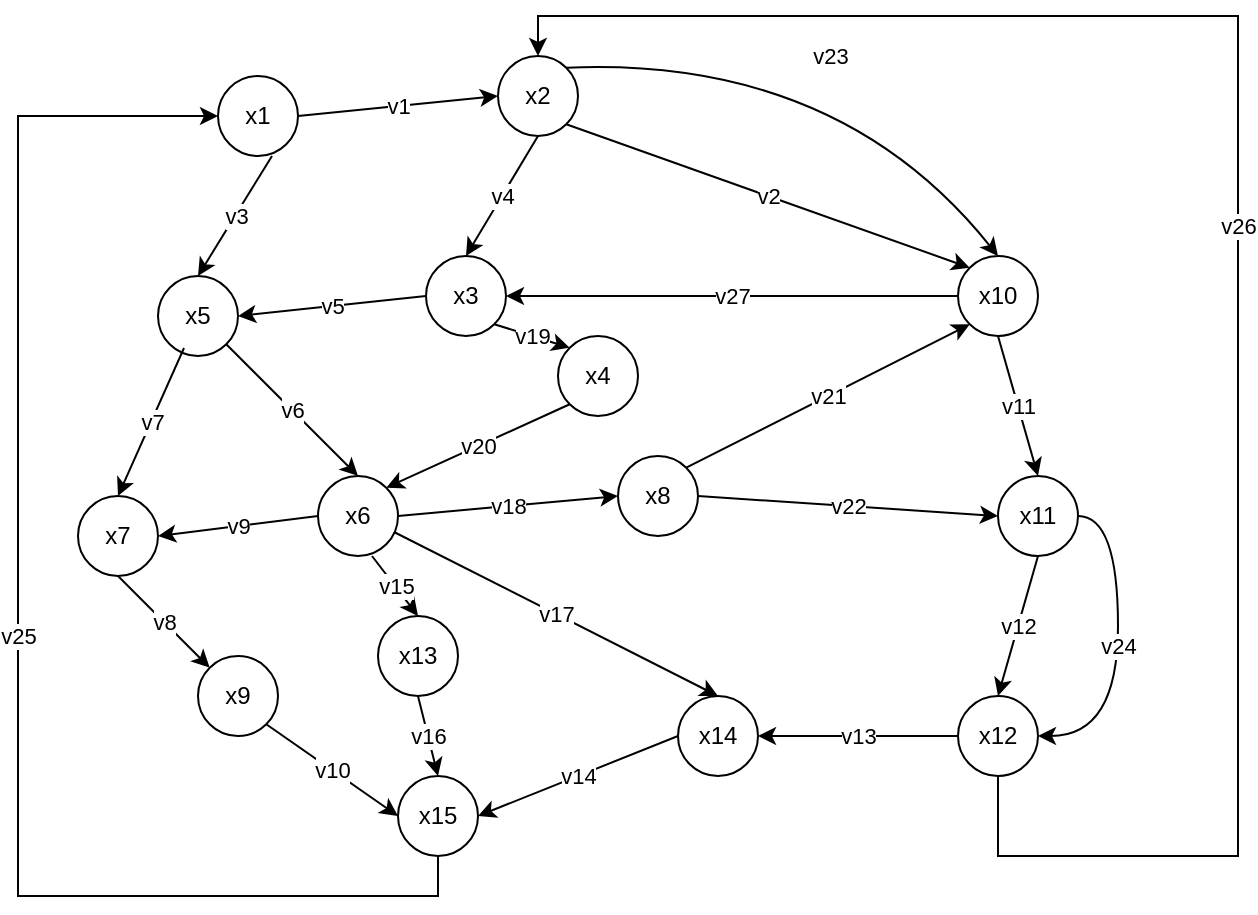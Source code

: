 <mxfile version="24.9.0">
  <diagram name="Страница — 1" id="AL9f2triFHX439vPIHJy">
    <mxGraphModel dx="1180" dy="746" grid="1" gridSize="10" guides="1" tooltips="1" connect="1" arrows="1" fold="1" page="1" pageScale="1" pageWidth="827" pageHeight="1169" math="0" shadow="0">
      <root>
        <mxCell id="0" />
        <mxCell id="1" parent="0" />
        <mxCell id="yVyBqC-tPB4_G3ObJPOv-1" value="x1" style="ellipse;whiteSpace=wrap;html=1;aspect=fixed;" vertex="1" parent="1">
          <mxGeometry x="290" y="110" width="40" height="40" as="geometry" />
        </mxCell>
        <mxCell id="yVyBqC-tPB4_G3ObJPOv-2" value="x2" style="ellipse;whiteSpace=wrap;html=1;aspect=fixed;" vertex="1" parent="1">
          <mxGeometry x="430" y="100" width="40" height="40" as="geometry" />
        </mxCell>
        <mxCell id="yVyBqC-tPB4_G3ObJPOv-3" value="x10" style="ellipse;whiteSpace=wrap;html=1;aspect=fixed;" vertex="1" parent="1">
          <mxGeometry x="660" y="200" width="40" height="40" as="geometry" />
        </mxCell>
        <mxCell id="yVyBqC-tPB4_G3ObJPOv-4" value="x4" style="ellipse;whiteSpace=wrap;html=1;aspect=fixed;" vertex="1" parent="1">
          <mxGeometry x="460" y="240" width="40" height="40" as="geometry" />
        </mxCell>
        <mxCell id="yVyBqC-tPB4_G3ObJPOv-5" value="x3" style="ellipse;whiteSpace=wrap;html=1;aspect=fixed;" vertex="1" parent="1">
          <mxGeometry x="394" y="200" width="40" height="40" as="geometry" />
        </mxCell>
        <mxCell id="yVyBqC-tPB4_G3ObJPOv-6" value="x5" style="ellipse;whiteSpace=wrap;html=1;aspect=fixed;" vertex="1" parent="1">
          <mxGeometry x="260" y="210" width="40" height="40" as="geometry" />
        </mxCell>
        <mxCell id="yVyBqC-tPB4_G3ObJPOv-7" value="x7" style="ellipse;whiteSpace=wrap;html=1;aspect=fixed;" vertex="1" parent="1">
          <mxGeometry x="220" y="320" width="40" height="40" as="geometry" />
        </mxCell>
        <mxCell id="yVyBqC-tPB4_G3ObJPOv-8" value="x6" style="ellipse;whiteSpace=wrap;html=1;aspect=fixed;" vertex="1" parent="1">
          <mxGeometry x="340" y="310" width="40" height="40" as="geometry" />
        </mxCell>
        <mxCell id="yVyBqC-tPB4_G3ObJPOv-9" value="x8" style="ellipse;whiteSpace=wrap;html=1;aspect=fixed;" vertex="1" parent="1">
          <mxGeometry x="490" y="300" width="40" height="40" as="geometry" />
        </mxCell>
        <mxCell id="yVyBqC-tPB4_G3ObJPOv-42" value="v24" style="edgeStyle=orthogonalEdgeStyle;rounded=0;orthogonalLoop=1;jettySize=auto;html=1;entryX=1;entryY=0.5;entryDx=0;entryDy=0;curved=1;" edge="1" parent="1" source="yVyBqC-tPB4_G3ObJPOv-10" target="yVyBqC-tPB4_G3ObJPOv-11">
          <mxGeometry relative="1" as="geometry">
            <Array as="points">
              <mxPoint x="740" y="330" />
              <mxPoint x="740" y="440" />
            </Array>
          </mxGeometry>
        </mxCell>
        <mxCell id="yVyBqC-tPB4_G3ObJPOv-10" value="x11" style="ellipse;whiteSpace=wrap;html=1;aspect=fixed;" vertex="1" parent="1">
          <mxGeometry x="680" y="310" width="40" height="40" as="geometry" />
        </mxCell>
        <mxCell id="yVyBqC-tPB4_G3ObJPOv-43" value="v26" style="edgeStyle=orthogonalEdgeStyle;rounded=0;orthogonalLoop=1;jettySize=auto;html=1;entryX=0.5;entryY=0;entryDx=0;entryDy=0;" edge="1" parent="1" source="yVyBqC-tPB4_G3ObJPOv-11" target="yVyBqC-tPB4_G3ObJPOv-2">
          <mxGeometry relative="1" as="geometry">
            <Array as="points">
              <mxPoint x="680" y="500" />
              <mxPoint x="800" y="500" />
              <mxPoint x="800" y="80" />
              <mxPoint x="450" y="80" />
            </Array>
          </mxGeometry>
        </mxCell>
        <mxCell id="yVyBqC-tPB4_G3ObJPOv-11" value="x12" style="ellipse;whiteSpace=wrap;html=1;aspect=fixed;" vertex="1" parent="1">
          <mxGeometry x="660" y="420" width="40" height="40" as="geometry" />
        </mxCell>
        <mxCell id="yVyBqC-tPB4_G3ObJPOv-12" value="x14" style="ellipse;whiteSpace=wrap;html=1;aspect=fixed;" vertex="1" parent="1">
          <mxGeometry x="520" y="420" width="40" height="40" as="geometry" />
        </mxCell>
        <mxCell id="yVyBqC-tPB4_G3ObJPOv-40" value="v25" style="edgeStyle=orthogonalEdgeStyle;rounded=0;orthogonalLoop=1;jettySize=auto;html=1;entryX=0;entryY=0.5;entryDx=0;entryDy=0;" edge="1" parent="1" source="yVyBqC-tPB4_G3ObJPOv-13" target="yVyBqC-tPB4_G3ObJPOv-1">
          <mxGeometry relative="1" as="geometry">
            <Array as="points">
              <mxPoint x="400" y="520" />
              <mxPoint x="190" y="520" />
              <mxPoint x="190" y="130" />
            </Array>
          </mxGeometry>
        </mxCell>
        <mxCell id="yVyBqC-tPB4_G3ObJPOv-13" value="x15" style="ellipse;whiteSpace=wrap;html=1;aspect=fixed;" vertex="1" parent="1">
          <mxGeometry x="380" y="460" width="40" height="40" as="geometry" />
        </mxCell>
        <mxCell id="yVyBqC-tPB4_G3ObJPOv-14" value="x13" style="ellipse;whiteSpace=wrap;html=1;aspect=fixed;" vertex="1" parent="1">
          <mxGeometry x="370" y="380" width="40" height="40" as="geometry" />
        </mxCell>
        <mxCell id="yVyBqC-tPB4_G3ObJPOv-15" value="x9" style="ellipse;whiteSpace=wrap;html=1;aspect=fixed;" vertex="1" parent="1">
          <mxGeometry x="280" y="400" width="40" height="40" as="geometry" />
        </mxCell>
        <mxCell id="yVyBqC-tPB4_G3ObJPOv-16" value="v1" style="endArrow=classic;html=1;rounded=0;exitX=1;exitY=0.5;exitDx=0;exitDy=0;entryX=0;entryY=0.5;entryDx=0;entryDy=0;" edge="1" parent="1" source="yVyBqC-tPB4_G3ObJPOv-1" target="yVyBqC-tPB4_G3ObJPOv-2">
          <mxGeometry width="50" height="50" relative="1" as="geometry">
            <mxPoint x="390" y="410" as="sourcePoint" />
            <mxPoint x="440" y="360" as="targetPoint" />
          </mxGeometry>
        </mxCell>
        <mxCell id="yVyBqC-tPB4_G3ObJPOv-17" value="v4" style="endArrow=classic;html=1;rounded=0;entryX=0.5;entryY=0;entryDx=0;entryDy=0;exitX=0.5;exitY=1;exitDx=0;exitDy=0;" edge="1" parent="1" source="yVyBqC-tPB4_G3ObJPOv-2" target="yVyBqC-tPB4_G3ObJPOv-5">
          <mxGeometry width="50" height="50" relative="1" as="geometry">
            <mxPoint x="390" y="410" as="sourcePoint" />
            <mxPoint x="440" y="360" as="targetPoint" />
          </mxGeometry>
        </mxCell>
        <mxCell id="yVyBqC-tPB4_G3ObJPOv-18" value="v2" style="endArrow=classic;html=1;rounded=0;exitX=1;exitY=1;exitDx=0;exitDy=0;entryX=0;entryY=0;entryDx=0;entryDy=0;" edge="1" parent="1" source="yVyBqC-tPB4_G3ObJPOv-2" target="yVyBqC-tPB4_G3ObJPOv-3">
          <mxGeometry width="50" height="50" relative="1" as="geometry">
            <mxPoint x="390" y="410" as="sourcePoint" />
            <mxPoint x="440" y="360" as="targetPoint" />
          </mxGeometry>
        </mxCell>
        <mxCell id="yVyBqC-tPB4_G3ObJPOv-19" value="v23" style="endArrow=classic;html=1;rounded=0;exitX=1;exitY=0;exitDx=0;exitDy=0;entryX=0.5;entryY=0;entryDx=0;entryDy=0;curved=1;" edge="1" parent="1" source="yVyBqC-tPB4_G3ObJPOv-2" target="yVyBqC-tPB4_G3ObJPOv-3">
          <mxGeometry width="50" height="50" relative="1" as="geometry">
            <mxPoint x="390" y="410" as="sourcePoint" />
            <mxPoint x="440" y="360" as="targetPoint" />
            <Array as="points">
              <mxPoint x="600" y="100" />
            </Array>
          </mxGeometry>
        </mxCell>
        <mxCell id="yVyBqC-tPB4_G3ObJPOv-20" value="v3" style="endArrow=classic;html=1;rounded=0;exitX=0.675;exitY=1;exitDx=0;exitDy=0;exitPerimeter=0;entryX=0.5;entryY=0;entryDx=0;entryDy=0;" edge="1" parent="1" source="yVyBqC-tPB4_G3ObJPOv-1" target="yVyBqC-tPB4_G3ObJPOv-6">
          <mxGeometry width="50" height="50" relative="1" as="geometry">
            <mxPoint x="390" y="410" as="sourcePoint" />
            <mxPoint x="440" y="360" as="targetPoint" />
          </mxGeometry>
        </mxCell>
        <mxCell id="yVyBqC-tPB4_G3ObJPOv-21" value="v6" style="endArrow=classic;html=1;rounded=0;exitX=1;exitY=1;exitDx=0;exitDy=0;entryX=0.5;entryY=0;entryDx=0;entryDy=0;" edge="1" parent="1" source="yVyBqC-tPB4_G3ObJPOv-6" target="yVyBqC-tPB4_G3ObJPOv-8">
          <mxGeometry width="50" height="50" relative="1" as="geometry">
            <mxPoint x="390" y="410" as="sourcePoint" />
            <mxPoint x="440" y="360" as="targetPoint" />
          </mxGeometry>
        </mxCell>
        <mxCell id="yVyBqC-tPB4_G3ObJPOv-22" value="v7" style="endArrow=classic;html=1;rounded=0;exitX=0.325;exitY=0.9;exitDx=0;exitDy=0;exitPerimeter=0;entryX=0.5;entryY=0;entryDx=0;entryDy=0;" edge="1" parent="1" source="yVyBqC-tPB4_G3ObJPOv-6" target="yVyBqC-tPB4_G3ObJPOv-7">
          <mxGeometry width="50" height="50" relative="1" as="geometry">
            <mxPoint x="390" y="410" as="sourcePoint" />
            <mxPoint x="440" y="360" as="targetPoint" />
          </mxGeometry>
        </mxCell>
        <mxCell id="yVyBqC-tPB4_G3ObJPOv-23" value="v9" style="endArrow=classic;html=1;rounded=0;entryX=1;entryY=0.5;entryDx=0;entryDy=0;exitX=0;exitY=0.5;exitDx=0;exitDy=0;" edge="1" parent="1" source="yVyBqC-tPB4_G3ObJPOv-8" target="yVyBqC-tPB4_G3ObJPOv-7">
          <mxGeometry width="50" height="50" relative="1" as="geometry">
            <mxPoint x="390" y="400" as="sourcePoint" />
            <mxPoint x="440" y="350" as="targetPoint" />
          </mxGeometry>
        </mxCell>
        <mxCell id="yVyBqC-tPB4_G3ObJPOv-24" value="v8" style="endArrow=classic;html=1;rounded=0;exitX=0.5;exitY=1;exitDx=0;exitDy=0;entryX=0;entryY=0;entryDx=0;entryDy=0;" edge="1" parent="1" source="yVyBqC-tPB4_G3ObJPOv-7" target="yVyBqC-tPB4_G3ObJPOv-15">
          <mxGeometry width="50" height="50" relative="1" as="geometry">
            <mxPoint x="390" y="400" as="sourcePoint" />
            <mxPoint x="440" y="350" as="targetPoint" />
          </mxGeometry>
        </mxCell>
        <mxCell id="yVyBqC-tPB4_G3ObJPOv-25" value="v10" style="endArrow=classic;html=1;rounded=0;exitX=1;exitY=1;exitDx=0;exitDy=0;entryX=0;entryY=0.5;entryDx=0;entryDy=0;" edge="1" parent="1" source="yVyBqC-tPB4_G3ObJPOv-15" target="yVyBqC-tPB4_G3ObJPOv-13">
          <mxGeometry width="50" height="50" relative="1" as="geometry">
            <mxPoint x="390" y="400" as="sourcePoint" />
            <mxPoint x="440" y="350" as="targetPoint" />
          </mxGeometry>
        </mxCell>
        <mxCell id="yVyBqC-tPB4_G3ObJPOv-26" value="v14" style="endArrow=classic;html=1;rounded=0;exitX=0;exitY=0.5;exitDx=0;exitDy=0;entryX=1;entryY=0.5;entryDx=0;entryDy=0;" edge="1" parent="1" source="yVyBqC-tPB4_G3ObJPOv-12" target="yVyBqC-tPB4_G3ObJPOv-13">
          <mxGeometry x="0.0" width="50" height="50" relative="1" as="geometry">
            <mxPoint x="390" y="400" as="sourcePoint" />
            <mxPoint x="510" y="440" as="targetPoint" />
            <mxPoint as="offset" />
          </mxGeometry>
        </mxCell>
        <mxCell id="yVyBqC-tPB4_G3ObJPOv-27" value="v13" style="endArrow=classic;html=1;rounded=0;entryX=1;entryY=0.5;entryDx=0;entryDy=0;exitX=0;exitY=0.5;exitDx=0;exitDy=0;" edge="1" parent="1" source="yVyBqC-tPB4_G3ObJPOv-11" target="yVyBqC-tPB4_G3ObJPOv-12">
          <mxGeometry width="50" height="50" relative="1" as="geometry">
            <mxPoint x="390" y="400" as="sourcePoint" />
            <mxPoint x="440" y="350" as="targetPoint" />
          </mxGeometry>
        </mxCell>
        <mxCell id="yVyBqC-tPB4_G3ObJPOv-29" value="v17" style="endArrow=classic;html=1;rounded=0;exitX=0.95;exitY=0.7;exitDx=0;exitDy=0;exitPerimeter=0;entryX=0.5;entryY=0;entryDx=0;entryDy=0;" edge="1" parent="1" source="yVyBqC-tPB4_G3ObJPOv-8" target="yVyBqC-tPB4_G3ObJPOv-12">
          <mxGeometry width="50" height="50" relative="1" as="geometry">
            <mxPoint x="390" y="400" as="sourcePoint" />
            <mxPoint x="440" y="350" as="targetPoint" />
          </mxGeometry>
        </mxCell>
        <mxCell id="yVyBqC-tPB4_G3ObJPOv-30" value="v15" style="endArrow=classic;html=1;rounded=0;exitX=0.675;exitY=1;exitDx=0;exitDy=0;exitPerimeter=0;entryX=0.5;entryY=0;entryDx=0;entryDy=0;" edge="1" parent="1" source="yVyBqC-tPB4_G3ObJPOv-8" target="yVyBqC-tPB4_G3ObJPOv-14">
          <mxGeometry width="50" height="50" relative="1" as="geometry">
            <mxPoint x="390" y="400" as="sourcePoint" />
            <mxPoint x="440" y="350" as="targetPoint" />
          </mxGeometry>
        </mxCell>
        <mxCell id="yVyBqC-tPB4_G3ObJPOv-32" value="v16" style="endArrow=classic;html=1;rounded=0;exitX=0.5;exitY=1;exitDx=0;exitDy=0;entryX=0.5;entryY=0;entryDx=0;entryDy=0;" edge="1" parent="1" source="yVyBqC-tPB4_G3ObJPOv-14" target="yVyBqC-tPB4_G3ObJPOv-13">
          <mxGeometry width="50" height="50" relative="1" as="geometry">
            <mxPoint x="390" y="400" as="sourcePoint" />
            <mxPoint x="440" y="350" as="targetPoint" />
          </mxGeometry>
        </mxCell>
        <mxCell id="yVyBqC-tPB4_G3ObJPOv-33" value="v18" style="endArrow=classic;html=1;rounded=0;exitX=1;exitY=0.5;exitDx=0;exitDy=0;entryX=0;entryY=0.5;entryDx=0;entryDy=0;" edge="1" parent="1" source="yVyBqC-tPB4_G3ObJPOv-8" target="yVyBqC-tPB4_G3ObJPOv-9">
          <mxGeometry width="50" height="50" relative="1" as="geometry">
            <mxPoint x="390" y="400" as="sourcePoint" />
            <mxPoint x="440" y="350" as="targetPoint" />
          </mxGeometry>
        </mxCell>
        <mxCell id="yVyBqC-tPB4_G3ObJPOv-34" value="v20" style="endArrow=classic;html=1;rounded=0;entryX=1;entryY=0;entryDx=0;entryDy=0;exitX=0;exitY=1;exitDx=0;exitDy=0;" edge="1" parent="1" source="yVyBqC-tPB4_G3ObJPOv-4" target="yVyBqC-tPB4_G3ObJPOv-8">
          <mxGeometry width="50" height="50" relative="1" as="geometry">
            <mxPoint x="390" y="410" as="sourcePoint" />
            <mxPoint x="440" y="360" as="targetPoint" />
          </mxGeometry>
        </mxCell>
        <mxCell id="yVyBqC-tPB4_G3ObJPOv-35" value="v19" style="endArrow=classic;html=1;rounded=0;entryX=0;entryY=0;entryDx=0;entryDy=0;exitX=1;exitY=1;exitDx=0;exitDy=0;" edge="1" parent="1" source="yVyBqC-tPB4_G3ObJPOv-5" target="yVyBqC-tPB4_G3ObJPOv-4">
          <mxGeometry width="50" height="50" relative="1" as="geometry">
            <mxPoint x="390" y="410" as="sourcePoint" />
            <mxPoint x="440" y="360" as="targetPoint" />
          </mxGeometry>
        </mxCell>
        <mxCell id="yVyBqC-tPB4_G3ObJPOv-36" value="v5" style="endArrow=classic;html=1;rounded=0;entryX=1;entryY=0.5;entryDx=0;entryDy=0;exitX=0;exitY=0.5;exitDx=0;exitDy=0;" edge="1" parent="1" source="yVyBqC-tPB4_G3ObJPOv-5" target="yVyBqC-tPB4_G3ObJPOv-6">
          <mxGeometry x="-0.007" width="50" height="50" relative="1" as="geometry">
            <mxPoint x="390" y="410" as="sourcePoint" />
            <mxPoint x="440" y="360" as="targetPoint" />
            <mxPoint as="offset" />
          </mxGeometry>
        </mxCell>
        <mxCell id="yVyBqC-tPB4_G3ObJPOv-37" value="v22" style="endArrow=classic;html=1;rounded=0;entryX=0;entryY=0.5;entryDx=0;entryDy=0;exitX=1;exitY=0.5;exitDx=0;exitDy=0;" edge="1" parent="1" source="yVyBqC-tPB4_G3ObJPOv-9" target="yVyBqC-tPB4_G3ObJPOv-10">
          <mxGeometry width="50" height="50" relative="1" as="geometry">
            <mxPoint x="390" y="410" as="sourcePoint" />
            <mxPoint x="440" y="360" as="targetPoint" />
          </mxGeometry>
        </mxCell>
        <mxCell id="yVyBqC-tPB4_G3ObJPOv-38" value="v21" style="endArrow=classic;html=1;rounded=0;entryX=0;entryY=1;entryDx=0;entryDy=0;exitX=1;exitY=0;exitDx=0;exitDy=0;" edge="1" parent="1" source="yVyBqC-tPB4_G3ObJPOv-9" target="yVyBqC-tPB4_G3ObJPOv-3">
          <mxGeometry width="50" height="50" relative="1" as="geometry">
            <mxPoint x="390" y="410" as="sourcePoint" />
            <mxPoint x="440" y="360" as="targetPoint" />
          </mxGeometry>
        </mxCell>
        <mxCell id="yVyBqC-tPB4_G3ObJPOv-39" value="v27" style="endArrow=classic;html=1;rounded=0;entryX=1;entryY=0.5;entryDx=0;entryDy=0;exitX=0;exitY=0.5;exitDx=0;exitDy=0;" edge="1" parent="1" source="yVyBqC-tPB4_G3ObJPOv-3" target="yVyBqC-tPB4_G3ObJPOv-5">
          <mxGeometry width="50" height="50" relative="1" as="geometry">
            <mxPoint x="390" y="410" as="sourcePoint" />
            <mxPoint x="440" y="360" as="targetPoint" />
          </mxGeometry>
        </mxCell>
        <mxCell id="yVyBqC-tPB4_G3ObJPOv-41" value="v12" style="endArrow=classic;html=1;rounded=0;exitX=0.5;exitY=1;exitDx=0;exitDy=0;entryX=0.5;entryY=0;entryDx=0;entryDy=0;" edge="1" parent="1" source="yVyBqC-tPB4_G3ObJPOv-10" target="yVyBqC-tPB4_G3ObJPOv-11">
          <mxGeometry width="50" height="50" relative="1" as="geometry">
            <mxPoint x="390" y="410" as="sourcePoint" />
            <mxPoint x="440" y="360" as="targetPoint" />
          </mxGeometry>
        </mxCell>
        <mxCell id="yVyBqC-tPB4_G3ObJPOv-44" value="v11" style="endArrow=classic;html=1;rounded=0;entryX=0.5;entryY=0;entryDx=0;entryDy=0;exitX=0.5;exitY=1;exitDx=0;exitDy=0;" edge="1" parent="1" source="yVyBqC-tPB4_G3ObJPOv-3" target="yVyBqC-tPB4_G3ObJPOv-10">
          <mxGeometry width="50" height="50" relative="1" as="geometry">
            <mxPoint x="400" y="410" as="sourcePoint" />
            <mxPoint x="450" y="360" as="targetPoint" />
          </mxGeometry>
        </mxCell>
      </root>
    </mxGraphModel>
  </diagram>
</mxfile>
